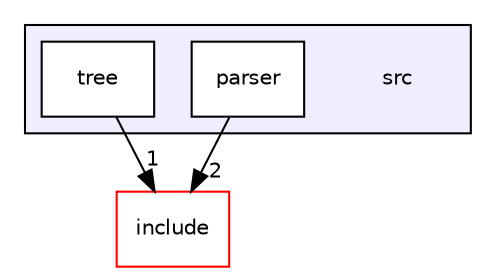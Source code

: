 digraph "src" {
  compound=true
  node [ fontsize="10", fontname="Helvetica"];
  edge [ labelfontsize="10", labelfontname="Helvetica"];
  subgraph clusterdir_68267d1309a1af8e8297ef4c3efbcdba {
    graph [ bgcolor="#eeeeff", pencolor="black", label="" URL="dir_68267d1309a1af8e8297ef4c3efbcdba.html"];
    dir_68267d1309a1af8e8297ef4c3efbcdba [shape=plaintext label="src"];
    dir_6cd8491d143eb218b70983dbdb3c58bc [shape=box label="parser" color="black" fillcolor="white" style="filled" URL="dir_6cd8491d143eb218b70983dbdb3c58bc.html"];
    dir_c44c95bf3b41c3321c6014770d618ac8 [shape=box label="tree" color="black" fillcolor="white" style="filled" URL="dir_c44c95bf3b41c3321c6014770d618ac8.html"];
  }
  dir_d44c64559bbebec7f509842c48db8b23 [shape=box label="include" fillcolor="white" style="filled" color="red" URL="dir_d44c64559bbebec7f509842c48db8b23.html"];
  dir_c44c95bf3b41c3321c6014770d618ac8->dir_d44c64559bbebec7f509842c48db8b23 [headlabel="1", labeldistance=1.5 headhref="dir_000007_000000.html"];
  dir_6cd8491d143eb218b70983dbdb3c58bc->dir_d44c64559bbebec7f509842c48db8b23 [headlabel="2", labeldistance=1.5 headhref="dir_000006_000000.html"];
}
